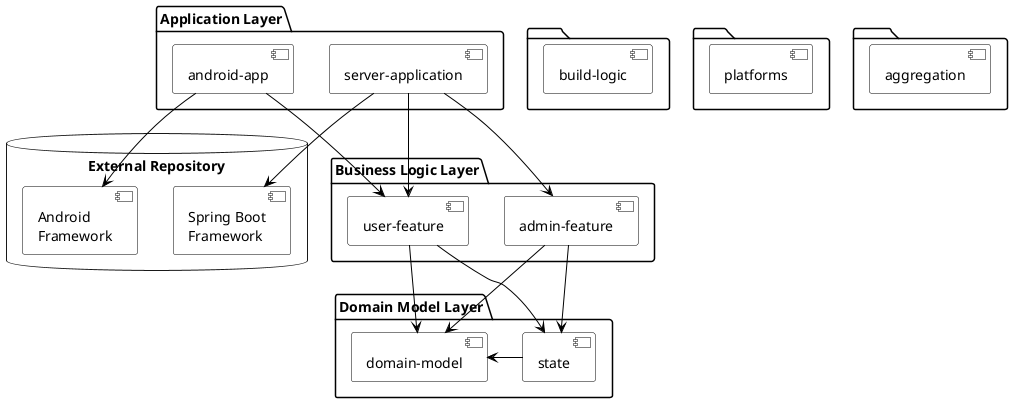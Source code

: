 @startuml

skinparam monochrome true
skinparam component {
    BackgroundColor white
    BorderColor Black
	ArrowColor Black
}

database "External Repository" {
  [Spring Boot\nFramework] as SpringBoot
  [Android\nFramework] as Android
}

package "Application Layer" {
  [server-application]
  [android-app]
}

package "Business Logic Layer" {
  [user-feature]
  [admin-feature]
}

package "Domain Model Layer" {
  [domain-model] <-right- [state]
}

[server-application] -down-> [user-feature]
[server-application] -down-> [admin-feature]
[android-app] -down-> [user-feature]

[user-feature] -down-> [domain-model]
[user-feature] -down-> [state]

[admin-feature] -down-> [domain-model]
[admin-feature] -down-> [state]

[server-application] -down-> [SpringBoot]
[android-app] -down-> [Android]

folder {
   [build-logic]
}
folder {
   [platforms]
}
folder {
    [aggregation]
}

@enduml
